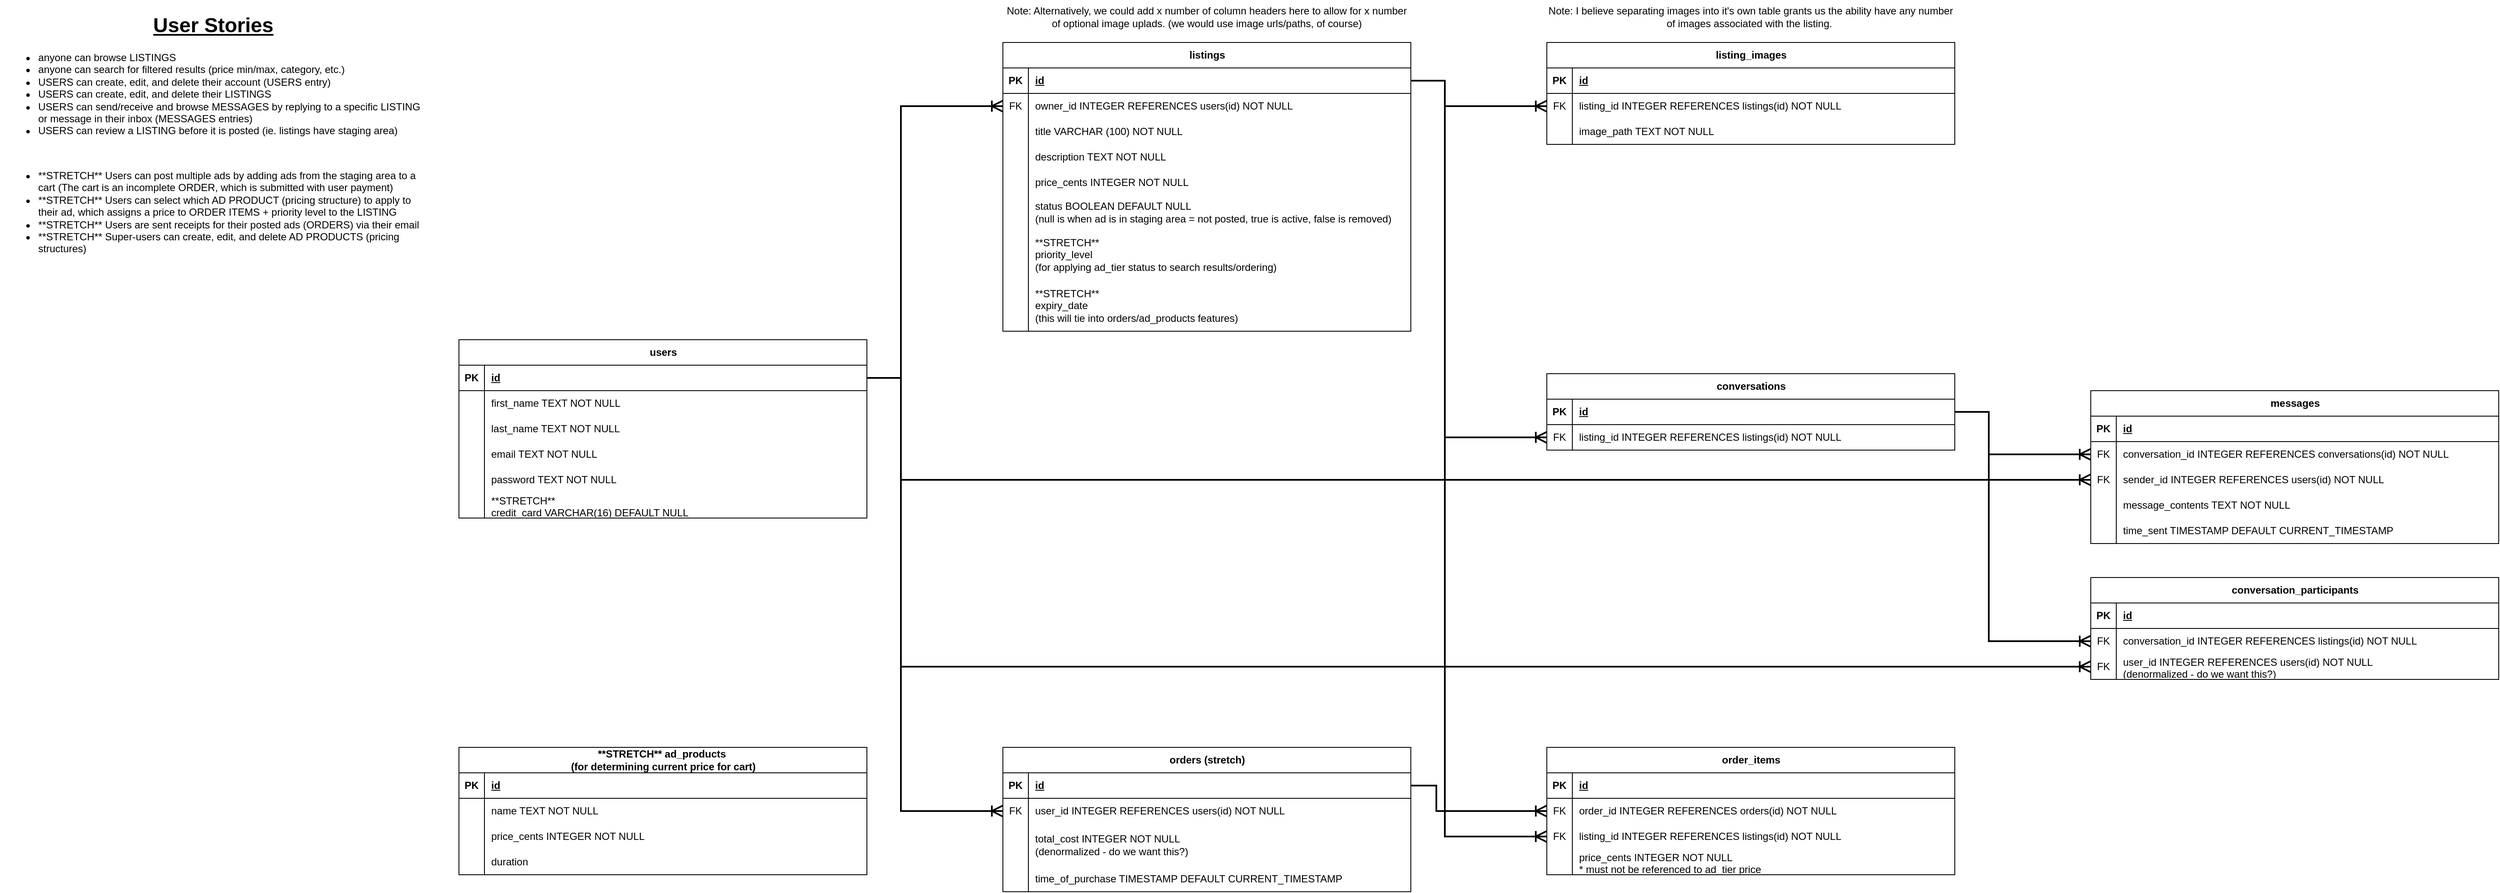 <mxfile version="23.0.2" type="device">
  <diagram name="Page-1" id="VvhWam94fAn058fj7BaD">
    <mxGraphModel dx="2957" dy="725" grid="1" gridSize="10" guides="1" tooltips="1" connect="1" arrows="1" fold="1" page="1" pageScale="1" pageWidth="1700" pageHeight="1100" math="0" shadow="0">
      <root>
        <mxCell id="0" />
        <mxCell id="1" parent="0" />
        <mxCell id="djq6IaJUHDn9vAA4K8EV-1" value="order_items" style="shape=table;startSize=30;container=1;collapsible=1;childLayout=tableLayout;fixedRows=1;rowLines=0;fontStyle=1;align=center;resizeLast=1;html=1;" vertex="1" parent="1">
          <mxGeometry x="120" y="920" width="480" height="150" as="geometry" />
        </mxCell>
        <mxCell id="djq6IaJUHDn9vAA4K8EV-2" value="" style="shape=tableRow;horizontal=0;startSize=0;swimlaneHead=0;swimlaneBody=0;fillColor=none;collapsible=0;dropTarget=0;points=[[0,0.5],[1,0.5]];portConstraint=eastwest;top=0;left=0;right=0;bottom=1;" vertex="1" parent="djq6IaJUHDn9vAA4K8EV-1">
          <mxGeometry y="30" width="480" height="30" as="geometry" />
        </mxCell>
        <mxCell id="djq6IaJUHDn9vAA4K8EV-3" value="PK" style="shape=partialRectangle;connectable=0;fillColor=none;top=0;left=0;bottom=0;right=0;fontStyle=1;overflow=hidden;whiteSpace=wrap;html=1;" vertex="1" parent="djq6IaJUHDn9vAA4K8EV-2">
          <mxGeometry width="30" height="30" as="geometry">
            <mxRectangle width="30" height="30" as="alternateBounds" />
          </mxGeometry>
        </mxCell>
        <mxCell id="djq6IaJUHDn9vAA4K8EV-4" value="id" style="shape=partialRectangle;connectable=0;fillColor=none;top=0;left=0;bottom=0;right=0;align=left;spacingLeft=6;fontStyle=5;overflow=hidden;whiteSpace=wrap;html=1;" vertex="1" parent="djq6IaJUHDn9vAA4K8EV-2">
          <mxGeometry x="30" width="450" height="30" as="geometry">
            <mxRectangle width="450" height="30" as="alternateBounds" />
          </mxGeometry>
        </mxCell>
        <mxCell id="djq6IaJUHDn9vAA4K8EV-5" value="" style="shape=tableRow;horizontal=0;startSize=0;swimlaneHead=0;swimlaneBody=0;fillColor=none;collapsible=0;dropTarget=0;points=[[0,0.5],[1,0.5]];portConstraint=eastwest;top=0;left=0;right=0;bottom=0;" vertex="1" parent="djq6IaJUHDn9vAA4K8EV-1">
          <mxGeometry y="60" width="480" height="30" as="geometry" />
        </mxCell>
        <mxCell id="djq6IaJUHDn9vAA4K8EV-6" value="FK" style="shape=partialRectangle;connectable=0;fillColor=none;top=0;left=0;bottom=0;right=0;editable=1;overflow=hidden;whiteSpace=wrap;html=1;" vertex="1" parent="djq6IaJUHDn9vAA4K8EV-5">
          <mxGeometry width="30" height="30" as="geometry">
            <mxRectangle width="30" height="30" as="alternateBounds" />
          </mxGeometry>
        </mxCell>
        <mxCell id="djq6IaJUHDn9vAA4K8EV-7" value="order_id INTEGER REFERENCES orders(id) NOT NULL" style="shape=partialRectangle;connectable=0;fillColor=none;top=0;left=0;bottom=0;right=0;align=left;spacingLeft=6;overflow=hidden;whiteSpace=wrap;html=1;" vertex="1" parent="djq6IaJUHDn9vAA4K8EV-5">
          <mxGeometry x="30" width="450" height="30" as="geometry">
            <mxRectangle width="450" height="30" as="alternateBounds" />
          </mxGeometry>
        </mxCell>
        <mxCell id="djq6IaJUHDn9vAA4K8EV-8" value="" style="shape=tableRow;horizontal=0;startSize=0;swimlaneHead=0;swimlaneBody=0;fillColor=none;collapsible=0;dropTarget=0;points=[[0,0.5],[1,0.5]];portConstraint=eastwest;top=0;left=0;right=0;bottom=0;" vertex="1" parent="djq6IaJUHDn9vAA4K8EV-1">
          <mxGeometry y="90" width="480" height="30" as="geometry" />
        </mxCell>
        <mxCell id="djq6IaJUHDn9vAA4K8EV-9" value="FK" style="shape=partialRectangle;connectable=0;fillColor=none;top=0;left=0;bottom=0;right=0;editable=1;overflow=hidden;whiteSpace=wrap;html=1;" vertex="1" parent="djq6IaJUHDn9vAA4K8EV-8">
          <mxGeometry width="30" height="30" as="geometry">
            <mxRectangle width="30" height="30" as="alternateBounds" />
          </mxGeometry>
        </mxCell>
        <mxCell id="djq6IaJUHDn9vAA4K8EV-10" value="listing_id INTEGER REFERENCES listings(id) NOT NULL" style="shape=partialRectangle;connectable=0;fillColor=none;top=0;left=0;bottom=0;right=0;align=left;spacingLeft=6;overflow=hidden;whiteSpace=wrap;html=1;" vertex="1" parent="djq6IaJUHDn9vAA4K8EV-8">
          <mxGeometry x="30" width="450" height="30" as="geometry">
            <mxRectangle width="450" height="30" as="alternateBounds" />
          </mxGeometry>
        </mxCell>
        <mxCell id="djq6IaJUHDn9vAA4K8EV-169" value="" style="shape=tableRow;horizontal=0;startSize=0;swimlaneHead=0;swimlaneBody=0;fillColor=none;collapsible=0;dropTarget=0;points=[[0,0.5],[1,0.5]];portConstraint=eastwest;top=0;left=0;right=0;bottom=0;" vertex="1" parent="djq6IaJUHDn9vAA4K8EV-1">
          <mxGeometry y="120" width="480" height="30" as="geometry" />
        </mxCell>
        <mxCell id="djq6IaJUHDn9vAA4K8EV-170" value="" style="shape=partialRectangle;connectable=0;fillColor=none;top=0;left=0;bottom=0;right=0;editable=1;overflow=hidden;whiteSpace=wrap;html=1;" vertex="1" parent="djq6IaJUHDn9vAA4K8EV-169">
          <mxGeometry width="30" height="30" as="geometry">
            <mxRectangle width="30" height="30" as="alternateBounds" />
          </mxGeometry>
        </mxCell>
        <mxCell id="djq6IaJUHDn9vAA4K8EV-171" value="price_cents INTEGER NOT NULL&lt;br&gt;* must not be referenced to ad_tier price" style="shape=partialRectangle;connectable=0;fillColor=none;top=0;left=0;bottom=0;right=0;align=left;spacingLeft=6;overflow=hidden;whiteSpace=wrap;html=1;" vertex="1" parent="djq6IaJUHDn9vAA4K8EV-169">
          <mxGeometry x="30" width="450" height="30" as="geometry">
            <mxRectangle width="450" height="30" as="alternateBounds" />
          </mxGeometry>
        </mxCell>
        <mxCell id="djq6IaJUHDn9vAA4K8EV-14" value="" style="edgeStyle=orthogonalEdgeStyle;fontSize=12;html=1;endArrow=ERoneToMany;rounded=0;strokeWidth=2;endSize=10;exitX=1;exitY=0.5;exitDx=0;exitDy=0;entryX=0;entryY=0.5;entryDx=0;entryDy=0;" edge="1" parent="1" source="djq6IaJUHDn9vAA4K8EV-16" target="djq6IaJUHDn9vAA4K8EV-32">
          <mxGeometry width="100" height="100" relative="1" as="geometry">
            <mxPoint x="-760" y="305" as="sourcePoint" />
            <mxPoint x="-630" y="215" as="targetPoint" />
            <Array as="points">
              <mxPoint x="-640" y="485" />
              <mxPoint x="-640" y="165" />
            </Array>
          </mxGeometry>
        </mxCell>
        <mxCell id="djq6IaJUHDn9vAA4K8EV-15" value="users" style="shape=table;startSize=30;container=1;collapsible=1;childLayout=tableLayout;fixedRows=1;rowLines=0;fontStyle=1;align=center;resizeLast=1;html=1;" vertex="1" parent="1">
          <mxGeometry x="-1160" y="440" width="480" height="210" as="geometry" />
        </mxCell>
        <mxCell id="djq6IaJUHDn9vAA4K8EV-16" value="" style="shape=tableRow;horizontal=0;startSize=0;swimlaneHead=0;swimlaneBody=0;fillColor=none;collapsible=0;dropTarget=0;points=[[0,0.5],[1,0.5]];portConstraint=eastwest;top=0;left=0;right=0;bottom=1;" vertex="1" parent="djq6IaJUHDn9vAA4K8EV-15">
          <mxGeometry y="30" width="480" height="30" as="geometry" />
        </mxCell>
        <mxCell id="djq6IaJUHDn9vAA4K8EV-17" value="PK" style="shape=partialRectangle;connectable=0;fillColor=none;top=0;left=0;bottom=0;right=0;fontStyle=1;overflow=hidden;whiteSpace=wrap;html=1;" vertex="1" parent="djq6IaJUHDn9vAA4K8EV-16">
          <mxGeometry width="30" height="30" as="geometry">
            <mxRectangle width="30" height="30" as="alternateBounds" />
          </mxGeometry>
        </mxCell>
        <mxCell id="djq6IaJUHDn9vAA4K8EV-18" value="id" style="shape=partialRectangle;connectable=0;fillColor=none;top=0;left=0;bottom=0;right=0;align=left;spacingLeft=6;fontStyle=5;overflow=hidden;whiteSpace=wrap;html=1;" vertex="1" parent="djq6IaJUHDn9vAA4K8EV-16">
          <mxGeometry x="30" width="450" height="30" as="geometry">
            <mxRectangle width="450" height="30" as="alternateBounds" />
          </mxGeometry>
        </mxCell>
        <mxCell id="djq6IaJUHDn9vAA4K8EV-19" value="" style="shape=tableRow;horizontal=0;startSize=0;swimlaneHead=0;swimlaneBody=0;fillColor=none;collapsible=0;dropTarget=0;points=[[0,0.5],[1,0.5]];portConstraint=eastwest;top=0;left=0;right=0;bottom=0;" vertex="1" parent="djq6IaJUHDn9vAA4K8EV-15">
          <mxGeometry y="60" width="480" height="30" as="geometry" />
        </mxCell>
        <mxCell id="djq6IaJUHDn9vAA4K8EV-20" value="" style="shape=partialRectangle;connectable=0;fillColor=none;top=0;left=0;bottom=0;right=0;editable=1;overflow=hidden;whiteSpace=wrap;html=1;" vertex="1" parent="djq6IaJUHDn9vAA4K8EV-19">
          <mxGeometry width="30" height="30" as="geometry">
            <mxRectangle width="30" height="30" as="alternateBounds" />
          </mxGeometry>
        </mxCell>
        <mxCell id="djq6IaJUHDn9vAA4K8EV-21" value="first_name TEXT NOT NULL" style="shape=partialRectangle;connectable=0;fillColor=none;top=0;left=0;bottom=0;right=0;align=left;spacingLeft=6;overflow=hidden;whiteSpace=wrap;html=1;" vertex="1" parent="djq6IaJUHDn9vAA4K8EV-19">
          <mxGeometry x="30" width="450" height="30" as="geometry">
            <mxRectangle width="450" height="30" as="alternateBounds" />
          </mxGeometry>
        </mxCell>
        <mxCell id="djq6IaJUHDn9vAA4K8EV-22" value="" style="shape=tableRow;horizontal=0;startSize=0;swimlaneHead=0;swimlaneBody=0;fillColor=none;collapsible=0;dropTarget=0;points=[[0,0.5],[1,0.5]];portConstraint=eastwest;top=0;left=0;right=0;bottom=0;" vertex="1" parent="djq6IaJUHDn9vAA4K8EV-15">
          <mxGeometry y="90" width="480" height="30" as="geometry" />
        </mxCell>
        <mxCell id="djq6IaJUHDn9vAA4K8EV-23" value="" style="shape=partialRectangle;connectable=0;fillColor=none;top=0;left=0;bottom=0;right=0;editable=1;overflow=hidden;whiteSpace=wrap;html=1;" vertex="1" parent="djq6IaJUHDn9vAA4K8EV-22">
          <mxGeometry width="30" height="30" as="geometry">
            <mxRectangle width="30" height="30" as="alternateBounds" />
          </mxGeometry>
        </mxCell>
        <mxCell id="djq6IaJUHDn9vAA4K8EV-24" value="last_name TEXT NOT NULL" style="shape=partialRectangle;connectable=0;fillColor=none;top=0;left=0;bottom=0;right=0;align=left;spacingLeft=6;overflow=hidden;whiteSpace=wrap;html=1;" vertex="1" parent="djq6IaJUHDn9vAA4K8EV-22">
          <mxGeometry x="30" width="450" height="30" as="geometry">
            <mxRectangle width="450" height="30" as="alternateBounds" />
          </mxGeometry>
        </mxCell>
        <mxCell id="djq6IaJUHDn9vAA4K8EV-25" value="" style="shape=tableRow;horizontal=0;startSize=0;swimlaneHead=0;swimlaneBody=0;fillColor=none;collapsible=0;dropTarget=0;points=[[0,0.5],[1,0.5]];portConstraint=eastwest;top=0;left=0;right=0;bottom=0;" vertex="1" parent="djq6IaJUHDn9vAA4K8EV-15">
          <mxGeometry y="120" width="480" height="30" as="geometry" />
        </mxCell>
        <mxCell id="djq6IaJUHDn9vAA4K8EV-26" value="" style="shape=partialRectangle;connectable=0;fillColor=none;top=0;left=0;bottom=0;right=0;editable=1;overflow=hidden;whiteSpace=wrap;html=1;" vertex="1" parent="djq6IaJUHDn9vAA4K8EV-25">
          <mxGeometry width="30" height="30" as="geometry">
            <mxRectangle width="30" height="30" as="alternateBounds" />
          </mxGeometry>
        </mxCell>
        <mxCell id="djq6IaJUHDn9vAA4K8EV-27" value="email TEXT NOT NULL" style="shape=partialRectangle;connectable=0;fillColor=none;top=0;left=0;bottom=0;right=0;align=left;spacingLeft=6;overflow=hidden;whiteSpace=wrap;html=1;" vertex="1" parent="djq6IaJUHDn9vAA4K8EV-25">
          <mxGeometry x="30" width="450" height="30" as="geometry">
            <mxRectangle width="450" height="30" as="alternateBounds" />
          </mxGeometry>
        </mxCell>
        <mxCell id="djq6IaJUHDn9vAA4K8EV-154" value="" style="shape=tableRow;horizontal=0;startSize=0;swimlaneHead=0;swimlaneBody=0;fillColor=none;collapsible=0;dropTarget=0;points=[[0,0.5],[1,0.5]];portConstraint=eastwest;top=0;left=0;right=0;bottom=0;" vertex="1" parent="djq6IaJUHDn9vAA4K8EV-15">
          <mxGeometry y="150" width="480" height="30" as="geometry" />
        </mxCell>
        <mxCell id="djq6IaJUHDn9vAA4K8EV-155" value="" style="shape=partialRectangle;connectable=0;fillColor=none;top=0;left=0;bottom=0;right=0;editable=1;overflow=hidden;whiteSpace=wrap;html=1;" vertex="1" parent="djq6IaJUHDn9vAA4K8EV-154">
          <mxGeometry width="30" height="30" as="geometry">
            <mxRectangle width="30" height="30" as="alternateBounds" />
          </mxGeometry>
        </mxCell>
        <mxCell id="djq6IaJUHDn9vAA4K8EV-156" value="password TEXT NOT NULL" style="shape=partialRectangle;connectable=0;fillColor=none;top=0;left=0;bottom=0;right=0;align=left;spacingLeft=6;overflow=hidden;whiteSpace=wrap;html=1;" vertex="1" parent="djq6IaJUHDn9vAA4K8EV-154">
          <mxGeometry x="30" width="450" height="30" as="geometry">
            <mxRectangle width="450" height="30" as="alternateBounds" />
          </mxGeometry>
        </mxCell>
        <mxCell id="djq6IaJUHDn9vAA4K8EV-178" value="" style="shape=tableRow;horizontal=0;startSize=0;swimlaneHead=0;swimlaneBody=0;fillColor=none;collapsible=0;dropTarget=0;points=[[0,0.5],[1,0.5]];portConstraint=eastwest;top=0;left=0;right=0;bottom=0;" vertex="1" parent="djq6IaJUHDn9vAA4K8EV-15">
          <mxGeometry y="180" width="480" height="30" as="geometry" />
        </mxCell>
        <mxCell id="djq6IaJUHDn9vAA4K8EV-179" value="" style="shape=partialRectangle;connectable=0;fillColor=none;top=0;left=0;bottom=0;right=0;editable=1;overflow=hidden;whiteSpace=wrap;html=1;" vertex="1" parent="djq6IaJUHDn9vAA4K8EV-178">
          <mxGeometry width="30" height="30" as="geometry">
            <mxRectangle width="30" height="30" as="alternateBounds" />
          </mxGeometry>
        </mxCell>
        <mxCell id="djq6IaJUHDn9vAA4K8EV-180" value="**STRETCH**&lt;br&gt;credit_card VARCHAR(16) DEFAULT NULL" style="shape=partialRectangle;connectable=0;fillColor=none;top=0;left=0;bottom=0;right=0;align=left;spacingLeft=6;overflow=hidden;whiteSpace=wrap;html=1;" vertex="1" parent="djq6IaJUHDn9vAA4K8EV-178">
          <mxGeometry x="30" width="450" height="30" as="geometry">
            <mxRectangle width="450" height="30" as="alternateBounds" />
          </mxGeometry>
        </mxCell>
        <mxCell id="djq6IaJUHDn9vAA4K8EV-28" value="listings" style="shape=table;startSize=30;container=1;collapsible=1;childLayout=tableLayout;fixedRows=1;rowLines=0;fontStyle=1;align=center;resizeLast=1;html=1;" vertex="1" parent="1">
          <mxGeometry x="-520" y="90" width="480" height="340" as="geometry" />
        </mxCell>
        <mxCell id="djq6IaJUHDn9vAA4K8EV-29" value="" style="shape=tableRow;horizontal=0;startSize=0;swimlaneHead=0;swimlaneBody=0;fillColor=none;collapsible=0;dropTarget=0;points=[[0,0.5],[1,0.5]];portConstraint=eastwest;top=0;left=0;right=0;bottom=1;" vertex="1" parent="djq6IaJUHDn9vAA4K8EV-28">
          <mxGeometry y="30" width="480" height="30" as="geometry" />
        </mxCell>
        <mxCell id="djq6IaJUHDn9vAA4K8EV-30" value="PK" style="shape=partialRectangle;connectable=0;fillColor=none;top=0;left=0;bottom=0;right=0;fontStyle=1;overflow=hidden;whiteSpace=wrap;html=1;" vertex="1" parent="djq6IaJUHDn9vAA4K8EV-29">
          <mxGeometry width="30" height="30" as="geometry">
            <mxRectangle width="30" height="30" as="alternateBounds" />
          </mxGeometry>
        </mxCell>
        <mxCell id="djq6IaJUHDn9vAA4K8EV-31" value="id" style="shape=partialRectangle;connectable=0;fillColor=none;top=0;left=0;bottom=0;right=0;align=left;spacingLeft=6;fontStyle=5;overflow=hidden;whiteSpace=wrap;html=1;" vertex="1" parent="djq6IaJUHDn9vAA4K8EV-29">
          <mxGeometry x="30" width="450" height="30" as="geometry">
            <mxRectangle width="450" height="30" as="alternateBounds" />
          </mxGeometry>
        </mxCell>
        <mxCell id="djq6IaJUHDn9vAA4K8EV-32" value="" style="shape=tableRow;horizontal=0;startSize=0;swimlaneHead=0;swimlaneBody=0;fillColor=none;collapsible=0;dropTarget=0;points=[[0,0.5],[1,0.5]];portConstraint=eastwest;top=0;left=0;right=0;bottom=0;" vertex="1" parent="djq6IaJUHDn9vAA4K8EV-28">
          <mxGeometry y="60" width="480" height="30" as="geometry" />
        </mxCell>
        <mxCell id="djq6IaJUHDn9vAA4K8EV-33" value="FK" style="shape=partialRectangle;connectable=0;fillColor=none;top=0;left=0;bottom=0;right=0;editable=1;overflow=hidden;whiteSpace=wrap;html=1;" vertex="1" parent="djq6IaJUHDn9vAA4K8EV-32">
          <mxGeometry width="30" height="30" as="geometry">
            <mxRectangle width="30" height="30" as="alternateBounds" />
          </mxGeometry>
        </mxCell>
        <mxCell id="djq6IaJUHDn9vAA4K8EV-34" value="owner_id INTEGER REFERENCES users(id) NOT NULL" style="shape=partialRectangle;connectable=0;fillColor=none;top=0;left=0;bottom=0;right=0;align=left;spacingLeft=6;overflow=hidden;whiteSpace=wrap;html=1;" vertex="1" parent="djq6IaJUHDn9vAA4K8EV-32">
          <mxGeometry x="30" width="450" height="30" as="geometry">
            <mxRectangle width="450" height="30" as="alternateBounds" />
          </mxGeometry>
        </mxCell>
        <mxCell id="djq6IaJUHDn9vAA4K8EV-35" value="" style="shape=tableRow;horizontal=0;startSize=0;swimlaneHead=0;swimlaneBody=0;fillColor=none;collapsible=0;dropTarget=0;points=[[0,0.5],[1,0.5]];portConstraint=eastwest;top=0;left=0;right=0;bottom=0;" vertex="1" parent="djq6IaJUHDn9vAA4K8EV-28">
          <mxGeometry y="90" width="480" height="30" as="geometry" />
        </mxCell>
        <mxCell id="djq6IaJUHDn9vAA4K8EV-36" value="" style="shape=partialRectangle;connectable=0;fillColor=none;top=0;left=0;bottom=0;right=0;editable=1;overflow=hidden;whiteSpace=wrap;html=1;" vertex="1" parent="djq6IaJUHDn9vAA4K8EV-35">
          <mxGeometry width="30" height="30" as="geometry">
            <mxRectangle width="30" height="30" as="alternateBounds" />
          </mxGeometry>
        </mxCell>
        <mxCell id="djq6IaJUHDn9vAA4K8EV-37" value="title VARCHAR (100) NOT NULL" style="shape=partialRectangle;connectable=0;fillColor=none;top=0;left=0;bottom=0;right=0;align=left;spacingLeft=6;overflow=hidden;whiteSpace=wrap;html=1;" vertex="1" parent="djq6IaJUHDn9vAA4K8EV-35">
          <mxGeometry x="30" width="450" height="30" as="geometry">
            <mxRectangle width="450" height="30" as="alternateBounds" />
          </mxGeometry>
        </mxCell>
        <mxCell id="djq6IaJUHDn9vAA4K8EV-38" value="" style="shape=tableRow;horizontal=0;startSize=0;swimlaneHead=0;swimlaneBody=0;fillColor=none;collapsible=0;dropTarget=0;points=[[0,0.5],[1,0.5]];portConstraint=eastwest;top=0;left=0;right=0;bottom=0;" vertex="1" parent="djq6IaJUHDn9vAA4K8EV-28">
          <mxGeometry y="120" width="480" height="30" as="geometry" />
        </mxCell>
        <mxCell id="djq6IaJUHDn9vAA4K8EV-39" value="" style="shape=partialRectangle;connectable=0;fillColor=none;top=0;left=0;bottom=0;right=0;editable=1;overflow=hidden;whiteSpace=wrap;html=1;" vertex="1" parent="djq6IaJUHDn9vAA4K8EV-38">
          <mxGeometry width="30" height="30" as="geometry">
            <mxRectangle width="30" height="30" as="alternateBounds" />
          </mxGeometry>
        </mxCell>
        <mxCell id="djq6IaJUHDn9vAA4K8EV-40" value="description TEXT NOT NULL" style="shape=partialRectangle;connectable=0;fillColor=none;top=0;left=0;bottom=0;right=0;align=left;spacingLeft=6;overflow=hidden;whiteSpace=wrap;html=1;" vertex="1" parent="djq6IaJUHDn9vAA4K8EV-38">
          <mxGeometry x="30" width="450" height="30" as="geometry">
            <mxRectangle width="450" height="30" as="alternateBounds" />
          </mxGeometry>
        </mxCell>
        <mxCell id="djq6IaJUHDn9vAA4K8EV-71" value="" style="shape=tableRow;horizontal=0;startSize=0;swimlaneHead=0;swimlaneBody=0;fillColor=none;collapsible=0;dropTarget=0;points=[[0,0.5],[1,0.5]];portConstraint=eastwest;top=0;left=0;right=0;bottom=0;" vertex="1" parent="djq6IaJUHDn9vAA4K8EV-28">
          <mxGeometry y="150" width="480" height="30" as="geometry" />
        </mxCell>
        <mxCell id="djq6IaJUHDn9vAA4K8EV-72" value="" style="shape=partialRectangle;connectable=0;fillColor=none;top=0;left=0;bottom=0;right=0;editable=1;overflow=hidden;whiteSpace=wrap;html=1;" vertex="1" parent="djq6IaJUHDn9vAA4K8EV-71">
          <mxGeometry width="30" height="30" as="geometry">
            <mxRectangle width="30" height="30" as="alternateBounds" />
          </mxGeometry>
        </mxCell>
        <mxCell id="djq6IaJUHDn9vAA4K8EV-73" value="price_cents INTEGER NOT NULL" style="shape=partialRectangle;connectable=0;fillColor=none;top=0;left=0;bottom=0;right=0;align=left;spacingLeft=6;overflow=hidden;whiteSpace=wrap;html=1;" vertex="1" parent="djq6IaJUHDn9vAA4K8EV-71">
          <mxGeometry x="30" width="450" height="30" as="geometry">
            <mxRectangle width="450" height="30" as="alternateBounds" />
          </mxGeometry>
        </mxCell>
        <mxCell id="djq6IaJUHDn9vAA4K8EV-109" value="" style="shape=tableRow;horizontal=0;startSize=0;swimlaneHead=0;swimlaneBody=0;fillColor=none;collapsible=0;dropTarget=0;points=[[0,0.5],[1,0.5]];portConstraint=eastwest;top=0;left=0;right=0;bottom=0;" vertex="1" parent="djq6IaJUHDn9vAA4K8EV-28">
          <mxGeometry y="180" width="480" height="40" as="geometry" />
        </mxCell>
        <mxCell id="djq6IaJUHDn9vAA4K8EV-110" value="" style="shape=partialRectangle;connectable=0;fillColor=none;top=0;left=0;bottom=0;right=0;editable=1;overflow=hidden;whiteSpace=wrap;html=1;" vertex="1" parent="djq6IaJUHDn9vAA4K8EV-109">
          <mxGeometry width="30" height="40" as="geometry">
            <mxRectangle width="30" height="40" as="alternateBounds" />
          </mxGeometry>
        </mxCell>
        <mxCell id="djq6IaJUHDn9vAA4K8EV-111" value="status BOOLEAN DEFAULT NULL&lt;br&gt;(null is when ad is in staging area = not posted, true is active, false is removed)" style="shape=partialRectangle;connectable=0;fillColor=none;top=0;left=0;bottom=0;right=0;align=left;spacingLeft=6;overflow=hidden;whiteSpace=wrap;html=1;" vertex="1" parent="djq6IaJUHDn9vAA4K8EV-109">
          <mxGeometry x="30" width="450" height="40" as="geometry">
            <mxRectangle width="450" height="40" as="alternateBounds" />
          </mxGeometry>
        </mxCell>
        <mxCell id="djq6IaJUHDn9vAA4K8EV-160" value="" style="shape=tableRow;horizontal=0;startSize=0;swimlaneHead=0;swimlaneBody=0;fillColor=none;collapsible=0;dropTarget=0;points=[[0,0.5],[1,0.5]];portConstraint=eastwest;top=0;left=0;right=0;bottom=0;" vertex="1" parent="djq6IaJUHDn9vAA4K8EV-28">
          <mxGeometry y="220" width="480" height="60" as="geometry" />
        </mxCell>
        <mxCell id="djq6IaJUHDn9vAA4K8EV-161" value="" style="shape=partialRectangle;connectable=0;fillColor=none;top=0;left=0;bottom=0;right=0;editable=1;overflow=hidden;whiteSpace=wrap;html=1;" vertex="1" parent="djq6IaJUHDn9vAA4K8EV-160">
          <mxGeometry width="30" height="60" as="geometry">
            <mxRectangle width="30" height="60" as="alternateBounds" />
          </mxGeometry>
        </mxCell>
        <mxCell id="djq6IaJUHDn9vAA4K8EV-162" value="**STRETCH**&lt;br&gt;priority_level&lt;br&gt;(for applying ad_tier status to search results/ordering)" style="shape=partialRectangle;connectable=0;fillColor=none;top=0;left=0;bottom=0;right=0;align=left;spacingLeft=6;overflow=hidden;whiteSpace=wrap;html=1;" vertex="1" parent="djq6IaJUHDn9vAA4K8EV-160">
          <mxGeometry x="30" width="450" height="60" as="geometry">
            <mxRectangle width="450" height="60" as="alternateBounds" />
          </mxGeometry>
        </mxCell>
        <mxCell id="djq6IaJUHDn9vAA4K8EV-188" value="" style="shape=tableRow;horizontal=0;startSize=0;swimlaneHead=0;swimlaneBody=0;fillColor=none;collapsible=0;dropTarget=0;points=[[0,0.5],[1,0.5]];portConstraint=eastwest;top=0;left=0;right=0;bottom=0;" vertex="1" parent="djq6IaJUHDn9vAA4K8EV-28">
          <mxGeometry y="280" width="480" height="60" as="geometry" />
        </mxCell>
        <mxCell id="djq6IaJUHDn9vAA4K8EV-189" value="" style="shape=partialRectangle;connectable=0;fillColor=none;top=0;left=0;bottom=0;right=0;editable=1;overflow=hidden;whiteSpace=wrap;html=1;" vertex="1" parent="djq6IaJUHDn9vAA4K8EV-188">
          <mxGeometry width="30" height="60" as="geometry">
            <mxRectangle width="30" height="60" as="alternateBounds" />
          </mxGeometry>
        </mxCell>
        <mxCell id="djq6IaJUHDn9vAA4K8EV-190" value="**STRETCH**&lt;br&gt;expiry_date&lt;br&gt;(this will tie into orders/ad_products features)" style="shape=partialRectangle;connectable=0;fillColor=none;top=0;left=0;bottom=0;right=0;align=left;spacingLeft=6;overflow=hidden;whiteSpace=wrap;html=1;" vertex="1" parent="djq6IaJUHDn9vAA4K8EV-188">
          <mxGeometry x="30" width="450" height="60" as="geometry">
            <mxRectangle width="450" height="60" as="alternateBounds" />
          </mxGeometry>
        </mxCell>
        <mxCell id="djq6IaJUHDn9vAA4K8EV-41" value="messages" style="shape=table;startSize=30;container=1;collapsible=1;childLayout=tableLayout;fixedRows=1;rowLines=0;fontStyle=1;align=center;resizeLast=1;html=1;" vertex="1" parent="1">
          <mxGeometry x="760" y="500" width="480" height="180" as="geometry" />
        </mxCell>
        <mxCell id="djq6IaJUHDn9vAA4K8EV-42" value="" style="shape=tableRow;horizontal=0;startSize=0;swimlaneHead=0;swimlaneBody=0;fillColor=none;collapsible=0;dropTarget=0;points=[[0,0.5],[1,0.5]];portConstraint=eastwest;top=0;left=0;right=0;bottom=1;" vertex="1" parent="djq6IaJUHDn9vAA4K8EV-41">
          <mxGeometry y="30" width="480" height="30" as="geometry" />
        </mxCell>
        <mxCell id="djq6IaJUHDn9vAA4K8EV-43" value="PK" style="shape=partialRectangle;connectable=0;fillColor=none;top=0;left=0;bottom=0;right=0;fontStyle=1;overflow=hidden;whiteSpace=wrap;html=1;" vertex="1" parent="djq6IaJUHDn9vAA4K8EV-42">
          <mxGeometry width="30" height="30" as="geometry">
            <mxRectangle width="30" height="30" as="alternateBounds" />
          </mxGeometry>
        </mxCell>
        <mxCell id="djq6IaJUHDn9vAA4K8EV-44" value="id" style="shape=partialRectangle;connectable=0;fillColor=none;top=0;left=0;bottom=0;right=0;align=left;spacingLeft=6;fontStyle=5;overflow=hidden;whiteSpace=wrap;html=1;" vertex="1" parent="djq6IaJUHDn9vAA4K8EV-42">
          <mxGeometry x="30" width="450" height="30" as="geometry">
            <mxRectangle width="450" height="30" as="alternateBounds" />
          </mxGeometry>
        </mxCell>
        <mxCell id="djq6IaJUHDn9vAA4K8EV-45" value="" style="shape=tableRow;horizontal=0;startSize=0;swimlaneHead=0;swimlaneBody=0;fillColor=none;collapsible=0;dropTarget=0;points=[[0,0.5],[1,0.5]];portConstraint=eastwest;top=0;left=0;right=0;bottom=0;" vertex="1" parent="djq6IaJUHDn9vAA4K8EV-41">
          <mxGeometry y="60" width="480" height="30" as="geometry" />
        </mxCell>
        <mxCell id="djq6IaJUHDn9vAA4K8EV-46" value="FK" style="shape=partialRectangle;connectable=0;fillColor=none;top=0;left=0;bottom=0;right=0;editable=1;overflow=hidden;whiteSpace=wrap;html=1;" vertex="1" parent="djq6IaJUHDn9vAA4K8EV-45">
          <mxGeometry width="30" height="30" as="geometry">
            <mxRectangle width="30" height="30" as="alternateBounds" />
          </mxGeometry>
        </mxCell>
        <mxCell id="djq6IaJUHDn9vAA4K8EV-47" value="conversation_id INTEGER REFERENCES conversations(id) NOT NULL" style="shape=partialRectangle;connectable=0;fillColor=none;top=0;left=0;bottom=0;right=0;align=left;spacingLeft=6;overflow=hidden;whiteSpace=wrap;html=1;" vertex="1" parent="djq6IaJUHDn9vAA4K8EV-45">
          <mxGeometry x="30" width="450" height="30" as="geometry">
            <mxRectangle width="450" height="30" as="alternateBounds" />
          </mxGeometry>
        </mxCell>
        <mxCell id="djq6IaJUHDn9vAA4K8EV-51" value="" style="shape=tableRow;horizontal=0;startSize=0;swimlaneHead=0;swimlaneBody=0;fillColor=none;collapsible=0;dropTarget=0;points=[[0,0.5],[1,0.5]];portConstraint=eastwest;top=0;left=0;right=0;bottom=0;" vertex="1" parent="djq6IaJUHDn9vAA4K8EV-41">
          <mxGeometry y="90" width="480" height="30" as="geometry" />
        </mxCell>
        <mxCell id="djq6IaJUHDn9vAA4K8EV-52" value="FK" style="shape=partialRectangle;connectable=0;fillColor=none;top=0;left=0;bottom=0;right=0;editable=1;overflow=hidden;whiteSpace=wrap;html=1;" vertex="1" parent="djq6IaJUHDn9vAA4K8EV-51">
          <mxGeometry width="30" height="30" as="geometry">
            <mxRectangle width="30" height="30" as="alternateBounds" />
          </mxGeometry>
        </mxCell>
        <mxCell id="djq6IaJUHDn9vAA4K8EV-53" value="sender_id INTEGER REFERENCES users(id) NOT NULL" style="shape=partialRectangle;connectable=0;fillColor=none;top=0;left=0;bottom=0;right=0;align=left;spacingLeft=6;overflow=hidden;whiteSpace=wrap;html=1;" vertex="1" parent="djq6IaJUHDn9vAA4K8EV-51">
          <mxGeometry x="30" width="450" height="30" as="geometry">
            <mxRectangle width="450" height="30" as="alternateBounds" />
          </mxGeometry>
        </mxCell>
        <mxCell id="djq6IaJUHDn9vAA4K8EV-163" value="" style="shape=tableRow;horizontal=0;startSize=0;swimlaneHead=0;swimlaneBody=0;fillColor=none;collapsible=0;dropTarget=0;points=[[0,0.5],[1,0.5]];portConstraint=eastwest;top=0;left=0;right=0;bottom=0;" vertex="1" parent="djq6IaJUHDn9vAA4K8EV-41">
          <mxGeometry y="120" width="480" height="30" as="geometry" />
        </mxCell>
        <mxCell id="djq6IaJUHDn9vAA4K8EV-164" value="" style="shape=partialRectangle;connectable=0;fillColor=none;top=0;left=0;bottom=0;right=0;editable=1;overflow=hidden;whiteSpace=wrap;html=1;" vertex="1" parent="djq6IaJUHDn9vAA4K8EV-163">
          <mxGeometry width="30" height="30" as="geometry">
            <mxRectangle width="30" height="30" as="alternateBounds" />
          </mxGeometry>
        </mxCell>
        <mxCell id="djq6IaJUHDn9vAA4K8EV-165" value="message_contents TEXT NOT NULL" style="shape=partialRectangle;connectable=0;fillColor=none;top=0;left=0;bottom=0;right=0;align=left;spacingLeft=6;overflow=hidden;whiteSpace=wrap;html=1;" vertex="1" parent="djq6IaJUHDn9vAA4K8EV-163">
          <mxGeometry x="30" width="450" height="30" as="geometry">
            <mxRectangle width="450" height="30" as="alternateBounds" />
          </mxGeometry>
        </mxCell>
        <mxCell id="djq6IaJUHDn9vAA4K8EV-166" value="" style="shape=tableRow;horizontal=0;startSize=0;swimlaneHead=0;swimlaneBody=0;fillColor=none;collapsible=0;dropTarget=0;points=[[0,0.5],[1,0.5]];portConstraint=eastwest;top=0;left=0;right=0;bottom=0;" vertex="1" parent="djq6IaJUHDn9vAA4K8EV-41">
          <mxGeometry y="150" width="480" height="30" as="geometry" />
        </mxCell>
        <mxCell id="djq6IaJUHDn9vAA4K8EV-167" value="" style="shape=partialRectangle;connectable=0;fillColor=none;top=0;left=0;bottom=0;right=0;editable=1;overflow=hidden;whiteSpace=wrap;html=1;" vertex="1" parent="djq6IaJUHDn9vAA4K8EV-166">
          <mxGeometry width="30" height="30" as="geometry">
            <mxRectangle width="30" height="30" as="alternateBounds" />
          </mxGeometry>
        </mxCell>
        <mxCell id="djq6IaJUHDn9vAA4K8EV-168" value="time_sent TIMESTAMP DEFAULT CURRENT_TIMESTAMP" style="shape=partialRectangle;connectable=0;fillColor=none;top=0;left=0;bottom=0;right=0;align=left;spacingLeft=6;overflow=hidden;whiteSpace=wrap;html=1;" vertex="1" parent="djq6IaJUHDn9vAA4K8EV-166">
          <mxGeometry x="30" width="450" height="30" as="geometry">
            <mxRectangle width="450" height="30" as="alternateBounds" />
          </mxGeometry>
        </mxCell>
        <mxCell id="djq6IaJUHDn9vAA4K8EV-54" value="&lt;h1 style=&quot;text-align: center;&quot;&gt;&lt;u&gt;User Stories&lt;/u&gt;&lt;/h1&gt;&lt;p&gt;&lt;/p&gt;&lt;ul&gt;&lt;li&gt;anyone can browse LISTINGS&lt;/li&gt;&lt;li&gt;anyone can search for filtered results (price min/max, category, etc.)&amp;nbsp;&lt;/li&gt;&lt;li&gt;USERS can create, edit, and delete their account (USERS entry)&lt;/li&gt;&lt;li&gt;USERS can create, edit, and delete their LISTINGS&lt;/li&gt;&lt;li&gt;USERS can send/receive and browse MESSAGES by replying to a specific LISTING or message in their inbox (MESSAGES entries)&lt;/li&gt;&lt;li&gt;USERS can review a LISTING before it is posted (ie. listings have staging area)&lt;/li&gt;&lt;/ul&gt;&lt;div&gt;&lt;br&gt;&lt;/div&gt;&lt;ul&gt;&lt;li&gt;**STRETCH** Users can post multiple ads by adding ads from the staging area to a cart (The cart is an incomplete ORDER, which is submitted with user payment)&lt;/li&gt;&lt;li&gt;**STRETCH** Users can select which AD PRODUCT (pricing structure) to apply to their ad, which assigns a price to ORDER ITEMS + priority level to the LISTING&amp;nbsp;&lt;/li&gt;&lt;li&gt;**STRETCH** Users are sent receipts for their posted ads (ORDERS) via their email&lt;/li&gt;&lt;li&gt;**STRETCH** Super-users can create, edit, and delete AD PRODUCTS (pricing structures)&lt;/li&gt;&lt;/ul&gt;" style="text;html=1;strokeColor=none;fillColor=none;spacing=5;spacingTop=-20;whiteSpace=wrap;overflow=hidden;rounded=0;" vertex="1" parent="1">
          <mxGeometry x="-1700" y="50" width="500" height="985" as="geometry" />
        </mxCell>
        <mxCell id="djq6IaJUHDn9vAA4K8EV-55" value="conversations" style="shape=table;startSize=30;container=1;collapsible=1;childLayout=tableLayout;fixedRows=1;rowLines=0;fontStyle=1;align=center;resizeLast=1;html=1;" vertex="1" parent="1">
          <mxGeometry x="120" y="480" width="480" height="90" as="geometry" />
        </mxCell>
        <mxCell id="djq6IaJUHDn9vAA4K8EV-56" value="" style="shape=tableRow;horizontal=0;startSize=0;swimlaneHead=0;swimlaneBody=0;fillColor=none;collapsible=0;dropTarget=0;points=[[0,0.5],[1,0.5]];portConstraint=eastwest;top=0;left=0;right=0;bottom=1;" vertex="1" parent="djq6IaJUHDn9vAA4K8EV-55">
          <mxGeometry y="30" width="480" height="30" as="geometry" />
        </mxCell>
        <mxCell id="djq6IaJUHDn9vAA4K8EV-57" value="PK" style="shape=partialRectangle;connectable=0;fillColor=none;top=0;left=0;bottom=0;right=0;fontStyle=1;overflow=hidden;whiteSpace=wrap;html=1;" vertex="1" parent="djq6IaJUHDn9vAA4K8EV-56">
          <mxGeometry width="30" height="30" as="geometry">
            <mxRectangle width="30" height="30" as="alternateBounds" />
          </mxGeometry>
        </mxCell>
        <mxCell id="djq6IaJUHDn9vAA4K8EV-58" value="id" style="shape=partialRectangle;connectable=0;fillColor=none;top=0;left=0;bottom=0;right=0;align=left;spacingLeft=6;fontStyle=5;overflow=hidden;whiteSpace=wrap;html=1;" vertex="1" parent="djq6IaJUHDn9vAA4K8EV-56">
          <mxGeometry x="30" width="450" height="30" as="geometry">
            <mxRectangle width="450" height="30" as="alternateBounds" />
          </mxGeometry>
        </mxCell>
        <mxCell id="djq6IaJUHDn9vAA4K8EV-59" value="" style="shape=tableRow;horizontal=0;startSize=0;swimlaneHead=0;swimlaneBody=0;fillColor=none;collapsible=0;dropTarget=0;points=[[0,0.5],[1,0.5]];portConstraint=eastwest;top=0;left=0;right=0;bottom=0;" vertex="1" parent="djq6IaJUHDn9vAA4K8EV-55">
          <mxGeometry y="60" width="480" height="30" as="geometry" />
        </mxCell>
        <mxCell id="djq6IaJUHDn9vAA4K8EV-60" value="FK" style="shape=partialRectangle;connectable=0;fillColor=none;top=0;left=0;bottom=0;right=0;editable=1;overflow=hidden;whiteSpace=wrap;html=1;" vertex="1" parent="djq6IaJUHDn9vAA4K8EV-59">
          <mxGeometry width="30" height="30" as="geometry">
            <mxRectangle width="30" height="30" as="alternateBounds" />
          </mxGeometry>
        </mxCell>
        <mxCell id="djq6IaJUHDn9vAA4K8EV-61" value="listing_id INTEGER REFERENCES listings(id) NOT NULL" style="shape=partialRectangle;connectable=0;fillColor=none;top=0;left=0;bottom=0;right=0;align=left;spacingLeft=6;overflow=hidden;whiteSpace=wrap;html=1;" vertex="1" parent="djq6IaJUHDn9vAA4K8EV-59">
          <mxGeometry x="30" width="450" height="30" as="geometry">
            <mxRectangle width="450" height="30" as="alternateBounds" />
          </mxGeometry>
        </mxCell>
        <mxCell id="djq6IaJUHDn9vAA4K8EV-86" value="listing_images" style="shape=table;startSize=30;container=1;collapsible=1;childLayout=tableLayout;fixedRows=1;rowLines=0;fontStyle=1;align=center;resizeLast=1;html=1;" vertex="1" parent="1">
          <mxGeometry x="120" y="90" width="480" height="120" as="geometry" />
        </mxCell>
        <mxCell id="djq6IaJUHDn9vAA4K8EV-87" value="" style="shape=tableRow;horizontal=0;startSize=0;swimlaneHead=0;swimlaneBody=0;fillColor=none;collapsible=0;dropTarget=0;points=[[0,0.5],[1,0.5]];portConstraint=eastwest;top=0;left=0;right=0;bottom=1;" vertex="1" parent="djq6IaJUHDn9vAA4K8EV-86">
          <mxGeometry y="30" width="480" height="30" as="geometry" />
        </mxCell>
        <mxCell id="djq6IaJUHDn9vAA4K8EV-88" value="PK" style="shape=partialRectangle;connectable=0;fillColor=none;top=0;left=0;bottom=0;right=0;fontStyle=1;overflow=hidden;whiteSpace=wrap;html=1;" vertex="1" parent="djq6IaJUHDn9vAA4K8EV-87">
          <mxGeometry width="30" height="30" as="geometry">
            <mxRectangle width="30" height="30" as="alternateBounds" />
          </mxGeometry>
        </mxCell>
        <mxCell id="djq6IaJUHDn9vAA4K8EV-89" value="id" style="shape=partialRectangle;connectable=0;fillColor=none;top=0;left=0;bottom=0;right=0;align=left;spacingLeft=6;fontStyle=5;overflow=hidden;whiteSpace=wrap;html=1;" vertex="1" parent="djq6IaJUHDn9vAA4K8EV-87">
          <mxGeometry x="30" width="450" height="30" as="geometry">
            <mxRectangle width="450" height="30" as="alternateBounds" />
          </mxGeometry>
        </mxCell>
        <mxCell id="djq6IaJUHDn9vAA4K8EV-90" value="" style="shape=tableRow;horizontal=0;startSize=0;swimlaneHead=0;swimlaneBody=0;fillColor=none;collapsible=0;dropTarget=0;points=[[0,0.5],[1,0.5]];portConstraint=eastwest;top=0;left=0;right=0;bottom=0;" vertex="1" parent="djq6IaJUHDn9vAA4K8EV-86">
          <mxGeometry y="60" width="480" height="30" as="geometry" />
        </mxCell>
        <mxCell id="djq6IaJUHDn9vAA4K8EV-91" value="FK" style="shape=partialRectangle;connectable=0;fillColor=none;top=0;left=0;bottom=0;right=0;editable=1;overflow=hidden;whiteSpace=wrap;html=1;" vertex="1" parent="djq6IaJUHDn9vAA4K8EV-90">
          <mxGeometry width="30" height="30" as="geometry">
            <mxRectangle width="30" height="30" as="alternateBounds" />
          </mxGeometry>
        </mxCell>
        <mxCell id="djq6IaJUHDn9vAA4K8EV-92" value="listing_id INTEGER REFERENCES listings(id) NOT NULL" style="shape=partialRectangle;connectable=0;fillColor=none;top=0;left=0;bottom=0;right=0;align=left;spacingLeft=6;overflow=hidden;whiteSpace=wrap;html=1;" vertex="1" parent="djq6IaJUHDn9vAA4K8EV-90">
          <mxGeometry x="30" width="450" height="30" as="geometry">
            <mxRectangle width="450" height="30" as="alternateBounds" />
          </mxGeometry>
        </mxCell>
        <mxCell id="djq6IaJUHDn9vAA4K8EV-93" value="" style="shape=tableRow;horizontal=0;startSize=0;swimlaneHead=0;swimlaneBody=0;fillColor=none;collapsible=0;dropTarget=0;points=[[0,0.5],[1,0.5]];portConstraint=eastwest;top=0;left=0;right=0;bottom=0;" vertex="1" parent="djq6IaJUHDn9vAA4K8EV-86">
          <mxGeometry y="90" width="480" height="30" as="geometry" />
        </mxCell>
        <mxCell id="djq6IaJUHDn9vAA4K8EV-94" value="" style="shape=partialRectangle;connectable=0;fillColor=none;top=0;left=0;bottom=0;right=0;editable=1;overflow=hidden;whiteSpace=wrap;html=1;" vertex="1" parent="djq6IaJUHDn9vAA4K8EV-93">
          <mxGeometry width="30" height="30" as="geometry">
            <mxRectangle width="30" height="30" as="alternateBounds" />
          </mxGeometry>
        </mxCell>
        <mxCell id="djq6IaJUHDn9vAA4K8EV-95" value="image_path TEXT NOT NULL" style="shape=partialRectangle;connectable=0;fillColor=none;top=0;left=0;bottom=0;right=0;align=left;spacingLeft=6;overflow=hidden;whiteSpace=wrap;html=1;" vertex="1" parent="djq6IaJUHDn9vAA4K8EV-93">
          <mxGeometry x="30" width="450" height="30" as="geometry">
            <mxRectangle width="450" height="30" as="alternateBounds" />
          </mxGeometry>
        </mxCell>
        <mxCell id="djq6IaJUHDn9vAA4K8EV-100" value="Note: I believe separating images into it&#39;s own table grants us the ability have any number of images associated with the listing.&amp;nbsp;" style="text;html=1;strokeColor=none;fillColor=none;align=center;verticalAlign=middle;whiteSpace=wrap;rounded=0;" vertex="1" parent="1">
          <mxGeometry x="120" y="40" width="480" height="40" as="geometry" />
        </mxCell>
        <mxCell id="djq6IaJUHDn9vAA4K8EV-108" value="Note: Alternatively, we could add x number of column headers here to allow for x number of optional image uplads. (we would use image urls/paths, of course)" style="text;html=1;strokeColor=none;fillColor=none;align=center;verticalAlign=middle;whiteSpace=wrap;rounded=0;" vertex="1" parent="1">
          <mxGeometry x="-520" y="40" width="480" height="40" as="geometry" />
        </mxCell>
        <mxCell id="djq6IaJUHDn9vAA4K8EV-112" value="orders (stretch)" style="shape=table;startSize=30;container=1;collapsible=1;childLayout=tableLayout;fixedRows=1;rowLines=0;fontStyle=1;align=center;resizeLast=1;html=1;" vertex="1" parent="1">
          <mxGeometry x="-520" y="920" width="480" height="170" as="geometry" />
        </mxCell>
        <mxCell id="djq6IaJUHDn9vAA4K8EV-113" value="" style="shape=tableRow;horizontal=0;startSize=0;swimlaneHead=0;swimlaneBody=0;fillColor=none;collapsible=0;dropTarget=0;points=[[0,0.5],[1,0.5]];portConstraint=eastwest;top=0;left=0;right=0;bottom=1;" vertex="1" parent="djq6IaJUHDn9vAA4K8EV-112">
          <mxGeometry y="30" width="480" height="30" as="geometry" />
        </mxCell>
        <mxCell id="djq6IaJUHDn9vAA4K8EV-114" value="PK" style="shape=partialRectangle;connectable=0;fillColor=none;top=0;left=0;bottom=0;right=0;fontStyle=1;overflow=hidden;whiteSpace=wrap;html=1;" vertex="1" parent="djq6IaJUHDn9vAA4K8EV-113">
          <mxGeometry width="30" height="30" as="geometry">
            <mxRectangle width="30" height="30" as="alternateBounds" />
          </mxGeometry>
        </mxCell>
        <mxCell id="djq6IaJUHDn9vAA4K8EV-115" value="id" style="shape=partialRectangle;connectable=0;fillColor=none;top=0;left=0;bottom=0;right=0;align=left;spacingLeft=6;fontStyle=5;overflow=hidden;whiteSpace=wrap;html=1;" vertex="1" parent="djq6IaJUHDn9vAA4K8EV-113">
          <mxGeometry x="30" width="450" height="30" as="geometry">
            <mxRectangle width="450" height="30" as="alternateBounds" />
          </mxGeometry>
        </mxCell>
        <mxCell id="djq6IaJUHDn9vAA4K8EV-116" value="" style="shape=tableRow;horizontal=0;startSize=0;swimlaneHead=0;swimlaneBody=0;fillColor=none;collapsible=0;dropTarget=0;points=[[0,0.5],[1,0.5]];portConstraint=eastwest;top=0;left=0;right=0;bottom=0;" vertex="1" parent="djq6IaJUHDn9vAA4K8EV-112">
          <mxGeometry y="60" width="480" height="30" as="geometry" />
        </mxCell>
        <mxCell id="djq6IaJUHDn9vAA4K8EV-117" value="FK" style="shape=partialRectangle;connectable=0;fillColor=none;top=0;left=0;bottom=0;right=0;editable=1;overflow=hidden;whiteSpace=wrap;html=1;" vertex="1" parent="djq6IaJUHDn9vAA4K8EV-116">
          <mxGeometry width="30" height="30" as="geometry">
            <mxRectangle width="30" height="30" as="alternateBounds" />
          </mxGeometry>
        </mxCell>
        <mxCell id="djq6IaJUHDn9vAA4K8EV-118" value="user_id INTEGER REFERENCES users(id) NOT NULL" style="shape=partialRectangle;connectable=0;fillColor=none;top=0;left=0;bottom=0;right=0;align=left;spacingLeft=6;overflow=hidden;whiteSpace=wrap;html=1;" vertex="1" parent="djq6IaJUHDn9vAA4K8EV-116">
          <mxGeometry x="30" width="450" height="30" as="geometry">
            <mxRectangle width="450" height="30" as="alternateBounds" />
          </mxGeometry>
        </mxCell>
        <mxCell id="djq6IaJUHDn9vAA4K8EV-119" value="" style="shape=tableRow;horizontal=0;startSize=0;swimlaneHead=0;swimlaneBody=0;fillColor=none;collapsible=0;dropTarget=0;points=[[0,0.5],[1,0.5]];portConstraint=eastwest;top=0;left=0;right=0;bottom=0;" vertex="1" parent="djq6IaJUHDn9vAA4K8EV-112">
          <mxGeometry y="90" width="480" height="50" as="geometry" />
        </mxCell>
        <mxCell id="djq6IaJUHDn9vAA4K8EV-120" value="" style="shape=partialRectangle;connectable=0;fillColor=none;top=0;left=0;bottom=0;right=0;editable=1;overflow=hidden;whiteSpace=wrap;html=1;" vertex="1" parent="djq6IaJUHDn9vAA4K8EV-119">
          <mxGeometry width="30" height="50" as="geometry">
            <mxRectangle width="30" height="50" as="alternateBounds" />
          </mxGeometry>
        </mxCell>
        <mxCell id="djq6IaJUHDn9vAA4K8EV-121" value="total_cost INTEGER NOT NULL&lt;br&gt;(denormalized - do we want this?)" style="shape=partialRectangle;connectable=0;fillColor=none;top=0;left=0;bottom=0;right=0;align=left;spacingLeft=6;overflow=hidden;whiteSpace=wrap;html=1;" vertex="1" parent="djq6IaJUHDn9vAA4K8EV-119">
          <mxGeometry x="30" width="450" height="50" as="geometry">
            <mxRectangle width="450" height="50" as="alternateBounds" />
          </mxGeometry>
        </mxCell>
        <mxCell id="djq6IaJUHDn9vAA4K8EV-122" value="" style="shape=tableRow;horizontal=0;startSize=0;swimlaneHead=0;swimlaneBody=0;fillColor=none;collapsible=0;dropTarget=0;points=[[0,0.5],[1,0.5]];portConstraint=eastwest;top=0;left=0;right=0;bottom=0;" vertex="1" parent="djq6IaJUHDn9vAA4K8EV-112">
          <mxGeometry y="140" width="480" height="30" as="geometry" />
        </mxCell>
        <mxCell id="djq6IaJUHDn9vAA4K8EV-123" value="" style="shape=partialRectangle;connectable=0;fillColor=none;top=0;left=0;bottom=0;right=0;editable=1;overflow=hidden;whiteSpace=wrap;html=1;" vertex="1" parent="djq6IaJUHDn9vAA4K8EV-122">
          <mxGeometry width="30" height="30" as="geometry">
            <mxRectangle width="30" height="30" as="alternateBounds" />
          </mxGeometry>
        </mxCell>
        <mxCell id="djq6IaJUHDn9vAA4K8EV-124" value="time_of_purchase TIMESTAMP DEFAULT CURRENT_TIMESTAMP" style="shape=partialRectangle;connectable=0;fillColor=none;top=0;left=0;bottom=0;right=0;align=left;spacingLeft=6;overflow=hidden;whiteSpace=wrap;html=1;" vertex="1" parent="djq6IaJUHDn9vAA4K8EV-122">
          <mxGeometry x="30" width="450" height="30" as="geometry">
            <mxRectangle width="450" height="30" as="alternateBounds" />
          </mxGeometry>
        </mxCell>
        <mxCell id="djq6IaJUHDn9vAA4K8EV-125" value="**STRETCH** ad_products&amp;nbsp;&lt;br&gt;(for determining current price for cart)" style="shape=table;startSize=30;container=1;collapsible=1;childLayout=tableLayout;fixedRows=1;rowLines=0;fontStyle=1;align=center;resizeLast=1;html=1;" vertex="1" parent="1">
          <mxGeometry x="-1160" y="920" width="480" height="150" as="geometry" />
        </mxCell>
        <mxCell id="djq6IaJUHDn9vAA4K8EV-126" value="" style="shape=tableRow;horizontal=0;startSize=0;swimlaneHead=0;swimlaneBody=0;fillColor=none;collapsible=0;dropTarget=0;points=[[0,0.5],[1,0.5]];portConstraint=eastwest;top=0;left=0;right=0;bottom=1;" vertex="1" parent="djq6IaJUHDn9vAA4K8EV-125">
          <mxGeometry y="30" width="480" height="30" as="geometry" />
        </mxCell>
        <mxCell id="djq6IaJUHDn9vAA4K8EV-127" value="PK" style="shape=partialRectangle;connectable=0;fillColor=none;top=0;left=0;bottom=0;right=0;fontStyle=1;overflow=hidden;whiteSpace=wrap;html=1;" vertex="1" parent="djq6IaJUHDn9vAA4K8EV-126">
          <mxGeometry width="30" height="30" as="geometry">
            <mxRectangle width="30" height="30" as="alternateBounds" />
          </mxGeometry>
        </mxCell>
        <mxCell id="djq6IaJUHDn9vAA4K8EV-128" value="id" style="shape=partialRectangle;connectable=0;fillColor=none;top=0;left=0;bottom=0;right=0;align=left;spacingLeft=6;fontStyle=5;overflow=hidden;whiteSpace=wrap;html=1;" vertex="1" parent="djq6IaJUHDn9vAA4K8EV-126">
          <mxGeometry x="30" width="450" height="30" as="geometry">
            <mxRectangle width="450" height="30" as="alternateBounds" />
          </mxGeometry>
        </mxCell>
        <mxCell id="djq6IaJUHDn9vAA4K8EV-129" value="" style="shape=tableRow;horizontal=0;startSize=0;swimlaneHead=0;swimlaneBody=0;fillColor=none;collapsible=0;dropTarget=0;points=[[0,0.5],[1,0.5]];portConstraint=eastwest;top=0;left=0;right=0;bottom=0;" vertex="1" parent="djq6IaJUHDn9vAA4K8EV-125">
          <mxGeometry y="60" width="480" height="30" as="geometry" />
        </mxCell>
        <mxCell id="djq6IaJUHDn9vAA4K8EV-130" value="" style="shape=partialRectangle;connectable=0;fillColor=none;top=0;left=0;bottom=0;right=0;editable=1;overflow=hidden;whiteSpace=wrap;html=1;" vertex="1" parent="djq6IaJUHDn9vAA4K8EV-129">
          <mxGeometry width="30" height="30" as="geometry">
            <mxRectangle width="30" height="30" as="alternateBounds" />
          </mxGeometry>
        </mxCell>
        <mxCell id="djq6IaJUHDn9vAA4K8EV-131" value="name TEXT NOT NULL" style="shape=partialRectangle;connectable=0;fillColor=none;top=0;left=0;bottom=0;right=0;align=left;spacingLeft=6;overflow=hidden;whiteSpace=wrap;html=1;" vertex="1" parent="djq6IaJUHDn9vAA4K8EV-129">
          <mxGeometry x="30" width="450" height="30" as="geometry">
            <mxRectangle width="450" height="30" as="alternateBounds" />
          </mxGeometry>
        </mxCell>
        <mxCell id="djq6IaJUHDn9vAA4K8EV-132" value="" style="shape=tableRow;horizontal=0;startSize=0;swimlaneHead=0;swimlaneBody=0;fillColor=none;collapsible=0;dropTarget=0;points=[[0,0.5],[1,0.5]];portConstraint=eastwest;top=0;left=0;right=0;bottom=0;" vertex="1" parent="djq6IaJUHDn9vAA4K8EV-125">
          <mxGeometry y="90" width="480" height="30" as="geometry" />
        </mxCell>
        <mxCell id="djq6IaJUHDn9vAA4K8EV-133" value="" style="shape=partialRectangle;connectable=0;fillColor=none;top=0;left=0;bottom=0;right=0;editable=1;overflow=hidden;whiteSpace=wrap;html=1;" vertex="1" parent="djq6IaJUHDn9vAA4K8EV-132">
          <mxGeometry width="30" height="30" as="geometry">
            <mxRectangle width="30" height="30" as="alternateBounds" />
          </mxGeometry>
        </mxCell>
        <mxCell id="djq6IaJUHDn9vAA4K8EV-134" value="price_cents INTEGER NOT NULL" style="shape=partialRectangle;connectable=0;fillColor=none;top=0;left=0;bottom=0;right=0;align=left;spacingLeft=6;overflow=hidden;whiteSpace=wrap;html=1;" vertex="1" parent="djq6IaJUHDn9vAA4K8EV-132">
          <mxGeometry x="30" width="450" height="30" as="geometry">
            <mxRectangle width="450" height="30" as="alternateBounds" />
          </mxGeometry>
        </mxCell>
        <mxCell id="djq6IaJUHDn9vAA4K8EV-135" value="" style="shape=tableRow;horizontal=0;startSize=0;swimlaneHead=0;swimlaneBody=0;fillColor=none;collapsible=0;dropTarget=0;points=[[0,0.5],[1,0.5]];portConstraint=eastwest;top=0;left=0;right=0;bottom=0;" vertex="1" parent="djq6IaJUHDn9vAA4K8EV-125">
          <mxGeometry y="120" width="480" height="30" as="geometry" />
        </mxCell>
        <mxCell id="djq6IaJUHDn9vAA4K8EV-136" value="" style="shape=partialRectangle;connectable=0;fillColor=none;top=0;left=0;bottom=0;right=0;editable=1;overflow=hidden;whiteSpace=wrap;html=1;" vertex="1" parent="djq6IaJUHDn9vAA4K8EV-135">
          <mxGeometry width="30" height="30" as="geometry">
            <mxRectangle width="30" height="30" as="alternateBounds" />
          </mxGeometry>
        </mxCell>
        <mxCell id="djq6IaJUHDn9vAA4K8EV-137" value="duration" style="shape=partialRectangle;connectable=0;fillColor=none;top=0;left=0;bottom=0;right=0;align=left;spacingLeft=6;overflow=hidden;whiteSpace=wrap;html=1;" vertex="1" parent="djq6IaJUHDn9vAA4K8EV-135">
          <mxGeometry x="30" width="450" height="30" as="geometry">
            <mxRectangle width="450" height="30" as="alternateBounds" />
          </mxGeometry>
        </mxCell>
        <mxCell id="djq6IaJUHDn9vAA4K8EV-191" value="" style="edgeStyle=orthogonalEdgeStyle;fontSize=12;html=1;endArrow=ERoneToMany;rounded=0;strokeWidth=2;endSize=10;exitX=1;exitY=0.5;exitDx=0;exitDy=0;entryX=0;entryY=0.5;entryDx=0;entryDy=0;" edge="1" parent="1" source="djq6IaJUHDn9vAA4K8EV-16" target="djq6IaJUHDn9vAA4K8EV-51">
          <mxGeometry width="100" height="100" relative="1" as="geometry">
            <mxPoint x="-240" y="705.04" as="sourcePoint" />
            <mxPoint x="-80" y="385.04" as="targetPoint" />
            <Array as="points">
              <mxPoint x="-640" y="485" />
              <mxPoint x="-640" y="605" />
            </Array>
          </mxGeometry>
        </mxCell>
        <mxCell id="djq6IaJUHDn9vAA4K8EV-192" value="" style="edgeStyle=orthogonalEdgeStyle;fontSize=12;html=1;endArrow=ERoneToMany;rounded=0;strokeWidth=2;endSize=10;exitX=1;exitY=0.5;exitDx=0;exitDy=0;entryX=0;entryY=0.5;entryDx=0;entryDy=0;" edge="1" parent="1" source="djq6IaJUHDn9vAA4K8EV-29" target="djq6IaJUHDn9vAA4K8EV-90">
          <mxGeometry width="100" height="100" relative="1" as="geometry">
            <mxPoint x="40" y="565" as="sourcePoint" />
            <mxPoint x="200" y="245" as="targetPoint" />
            <Array as="points">
              <mxPoint y="135" />
              <mxPoint y="165" />
            </Array>
          </mxGeometry>
        </mxCell>
        <mxCell id="djq6IaJUHDn9vAA4K8EV-193" value="" style="edgeStyle=orthogonalEdgeStyle;fontSize=12;html=1;endArrow=ERoneToMany;rounded=0;strokeWidth=2;endSize=10;exitX=1;exitY=0.5;exitDx=0;exitDy=0;entryX=0;entryY=0.5;entryDx=0;entryDy=0;" edge="1" parent="1" source="djq6IaJUHDn9vAA4K8EV-29" target="djq6IaJUHDn9vAA4K8EV-59">
          <mxGeometry width="100" height="100" relative="1" as="geometry">
            <mxPoint x="-280" y="930" as="sourcePoint" />
            <mxPoint x="-120" y="610" as="targetPoint" />
            <Array as="points">
              <mxPoint y="135" />
              <mxPoint y="555" />
            </Array>
          </mxGeometry>
        </mxCell>
        <mxCell id="djq6IaJUHDn9vAA4K8EV-196" value="" style="edgeStyle=orthogonalEdgeStyle;fontSize=12;html=1;endArrow=ERoneToMany;rounded=0;strokeWidth=2;endSize=10;exitX=1;exitY=0.5;exitDx=0;exitDy=0;entryX=0;entryY=0.5;entryDx=0;entryDy=0;" edge="1" parent="1" source="djq6IaJUHDn9vAA4K8EV-56" target="djq6IaJUHDn9vAA4K8EV-45">
          <mxGeometry width="100" height="100" relative="1" as="geometry">
            <mxPoint x="850" y="440" as="sourcePoint" />
            <mxPoint x="1010" y="120" as="targetPoint" />
            <Array as="points">
              <mxPoint x="640" y="525" />
              <mxPoint x="640" y="575" />
            </Array>
          </mxGeometry>
        </mxCell>
        <mxCell id="djq6IaJUHDn9vAA4K8EV-197" value="conversation_participants" style="shape=table;startSize=30;container=1;collapsible=1;childLayout=tableLayout;fixedRows=1;rowLines=0;fontStyle=1;align=center;resizeLast=1;html=1;" vertex="1" parent="1">
          <mxGeometry x="760" y="720" width="480" height="120" as="geometry" />
        </mxCell>
        <mxCell id="djq6IaJUHDn9vAA4K8EV-198" value="" style="shape=tableRow;horizontal=0;startSize=0;swimlaneHead=0;swimlaneBody=0;fillColor=none;collapsible=0;dropTarget=0;points=[[0,0.5],[1,0.5]];portConstraint=eastwest;top=0;left=0;right=0;bottom=1;" vertex="1" parent="djq6IaJUHDn9vAA4K8EV-197">
          <mxGeometry y="30" width="480" height="30" as="geometry" />
        </mxCell>
        <mxCell id="djq6IaJUHDn9vAA4K8EV-199" value="PK" style="shape=partialRectangle;connectable=0;fillColor=none;top=0;left=0;bottom=0;right=0;fontStyle=1;overflow=hidden;whiteSpace=wrap;html=1;" vertex="1" parent="djq6IaJUHDn9vAA4K8EV-198">
          <mxGeometry width="30" height="30" as="geometry">
            <mxRectangle width="30" height="30" as="alternateBounds" />
          </mxGeometry>
        </mxCell>
        <mxCell id="djq6IaJUHDn9vAA4K8EV-200" value="id" style="shape=partialRectangle;connectable=0;fillColor=none;top=0;left=0;bottom=0;right=0;align=left;spacingLeft=6;fontStyle=5;overflow=hidden;whiteSpace=wrap;html=1;" vertex="1" parent="djq6IaJUHDn9vAA4K8EV-198">
          <mxGeometry x="30" width="450" height="30" as="geometry">
            <mxRectangle width="450" height="30" as="alternateBounds" />
          </mxGeometry>
        </mxCell>
        <mxCell id="djq6IaJUHDn9vAA4K8EV-201" value="" style="shape=tableRow;horizontal=0;startSize=0;swimlaneHead=0;swimlaneBody=0;fillColor=none;collapsible=0;dropTarget=0;points=[[0,0.5],[1,0.5]];portConstraint=eastwest;top=0;left=0;right=0;bottom=0;" vertex="1" parent="djq6IaJUHDn9vAA4K8EV-197">
          <mxGeometry y="60" width="480" height="30" as="geometry" />
        </mxCell>
        <mxCell id="djq6IaJUHDn9vAA4K8EV-202" value="FK" style="shape=partialRectangle;connectable=0;fillColor=none;top=0;left=0;bottom=0;right=0;editable=1;overflow=hidden;whiteSpace=wrap;html=1;" vertex="1" parent="djq6IaJUHDn9vAA4K8EV-201">
          <mxGeometry width="30" height="30" as="geometry">
            <mxRectangle width="30" height="30" as="alternateBounds" />
          </mxGeometry>
        </mxCell>
        <mxCell id="djq6IaJUHDn9vAA4K8EV-203" value="conversation_id INTEGER REFERENCES listings(id) NOT NULL" style="shape=partialRectangle;connectable=0;fillColor=none;top=0;left=0;bottom=0;right=0;align=left;spacingLeft=6;overflow=hidden;whiteSpace=wrap;html=1;" vertex="1" parent="djq6IaJUHDn9vAA4K8EV-201">
          <mxGeometry x="30" width="450" height="30" as="geometry">
            <mxRectangle width="450" height="30" as="alternateBounds" />
          </mxGeometry>
        </mxCell>
        <mxCell id="djq6IaJUHDn9vAA4K8EV-204" value="" style="shape=tableRow;horizontal=0;startSize=0;swimlaneHead=0;swimlaneBody=0;fillColor=none;collapsible=0;dropTarget=0;points=[[0,0.5],[1,0.5]];portConstraint=eastwest;top=0;left=0;right=0;bottom=0;" vertex="1" parent="djq6IaJUHDn9vAA4K8EV-197">
          <mxGeometry y="90" width="480" height="30" as="geometry" />
        </mxCell>
        <mxCell id="djq6IaJUHDn9vAA4K8EV-205" value="FK" style="shape=partialRectangle;connectable=0;fillColor=none;top=0;left=0;bottom=0;right=0;editable=1;overflow=hidden;whiteSpace=wrap;html=1;" vertex="1" parent="djq6IaJUHDn9vAA4K8EV-204">
          <mxGeometry width="30" height="30" as="geometry">
            <mxRectangle width="30" height="30" as="alternateBounds" />
          </mxGeometry>
        </mxCell>
        <mxCell id="djq6IaJUHDn9vAA4K8EV-206" value="user_id INTEGER REFERENCES users(id) NOT NULL&lt;br&gt;(denormalized - do we want this?)" style="shape=partialRectangle;connectable=0;fillColor=none;top=0;left=0;bottom=0;right=0;align=left;spacingLeft=6;overflow=hidden;whiteSpace=wrap;html=1;" vertex="1" parent="djq6IaJUHDn9vAA4K8EV-204">
          <mxGeometry x="30" width="450" height="30" as="geometry">
            <mxRectangle width="450" height="30" as="alternateBounds" />
          </mxGeometry>
        </mxCell>
        <mxCell id="djq6IaJUHDn9vAA4K8EV-210" value="" style="edgeStyle=orthogonalEdgeStyle;fontSize=12;html=1;endArrow=ERoneToMany;rounded=0;strokeWidth=2;endSize=10;exitX=1;exitY=0.5;exitDx=0;exitDy=0;entryX=0;entryY=0.5;entryDx=0;entryDy=0;" edge="1" parent="1" source="djq6IaJUHDn9vAA4K8EV-16" target="djq6IaJUHDn9vAA4K8EV-204">
          <mxGeometry width="100" height="100" relative="1" as="geometry">
            <mxPoint x="-650" y="880.04" as="sourcePoint" />
            <mxPoint x="-490" y="560.04" as="targetPoint" />
            <Array as="points">
              <mxPoint x="-640" y="485" />
              <mxPoint x="-640" y="825" />
            </Array>
          </mxGeometry>
        </mxCell>
        <mxCell id="djq6IaJUHDn9vAA4K8EV-211" value="" style="edgeStyle=orthogonalEdgeStyle;fontSize=12;html=1;endArrow=ERoneToMany;rounded=0;strokeWidth=2;endSize=10;exitX=1;exitY=0.5;exitDx=0;exitDy=0;entryX=0;entryY=0.5;entryDx=0;entryDy=0;" edge="1" parent="1" source="djq6IaJUHDn9vAA4K8EV-56" target="djq6IaJUHDn9vAA4K8EV-201">
          <mxGeometry width="100" height="100" relative="1" as="geometry">
            <mxPoint x="390" y="1030.04" as="sourcePoint" />
            <mxPoint x="550" y="710.04" as="targetPoint" />
            <Array as="points">
              <mxPoint x="640" y="525" />
              <mxPoint x="640" y="795" />
            </Array>
          </mxGeometry>
        </mxCell>
        <mxCell id="djq6IaJUHDn9vAA4K8EV-213" value="" style="edgeStyle=orthogonalEdgeStyle;fontSize=12;html=1;endArrow=ERoneToMany;rounded=0;strokeWidth=2;endSize=10;exitX=1;exitY=0.5;exitDx=0;exitDy=0;entryX=0;entryY=0.5;entryDx=0;entryDy=0;" edge="1" parent="1" source="djq6IaJUHDn9vAA4K8EV-16" target="djq6IaJUHDn9vAA4K8EV-116">
          <mxGeometry width="100" height="100" relative="1" as="geometry">
            <mxPoint x="-650" y="1450" as="sourcePoint" />
            <mxPoint x="-490" y="1130" as="targetPoint" />
            <Array as="points">
              <mxPoint x="-640" y="485" />
              <mxPoint x="-640" y="995" />
            </Array>
          </mxGeometry>
        </mxCell>
        <mxCell id="djq6IaJUHDn9vAA4K8EV-214" value="" style="edgeStyle=orthogonalEdgeStyle;fontSize=12;html=1;endArrow=ERoneToMany;rounded=0;strokeWidth=2;endSize=10;exitX=1;exitY=0.5;exitDx=0;exitDy=0;entryX=0;entryY=0.5;entryDx=0;entryDy=0;" edge="1" parent="1" source="djq6IaJUHDn9vAA4K8EV-29" target="djq6IaJUHDn9vAA4K8EV-8">
          <mxGeometry width="100" height="100" relative="1" as="geometry">
            <mxPoint x="20" y="1010" as="sourcePoint" />
            <mxPoint x="180" y="690" as="targetPoint" />
            <Array as="points">
              <mxPoint y="135" />
              <mxPoint y="1025" />
            </Array>
          </mxGeometry>
        </mxCell>
        <mxCell id="djq6IaJUHDn9vAA4K8EV-215" value="" style="edgeStyle=orthogonalEdgeStyle;fontSize=12;html=1;endArrow=ERoneToMany;rounded=0;strokeWidth=2;endSize=10;exitX=1;exitY=0.5;exitDx=0;exitDy=0;entryX=0;entryY=0.5;entryDx=0;entryDy=0;" edge="1" parent="1" source="djq6IaJUHDn9vAA4K8EV-113" target="djq6IaJUHDn9vAA4K8EV-5">
          <mxGeometry width="100" height="100" relative="1" as="geometry">
            <mxPoint x="70" y="960" as="sourcePoint" />
            <mxPoint x="230" y="640" as="targetPoint" />
            <Array as="points">
              <mxPoint x="-10" y="965" />
              <mxPoint x="-10" y="995" />
            </Array>
          </mxGeometry>
        </mxCell>
      </root>
    </mxGraphModel>
  </diagram>
</mxfile>
